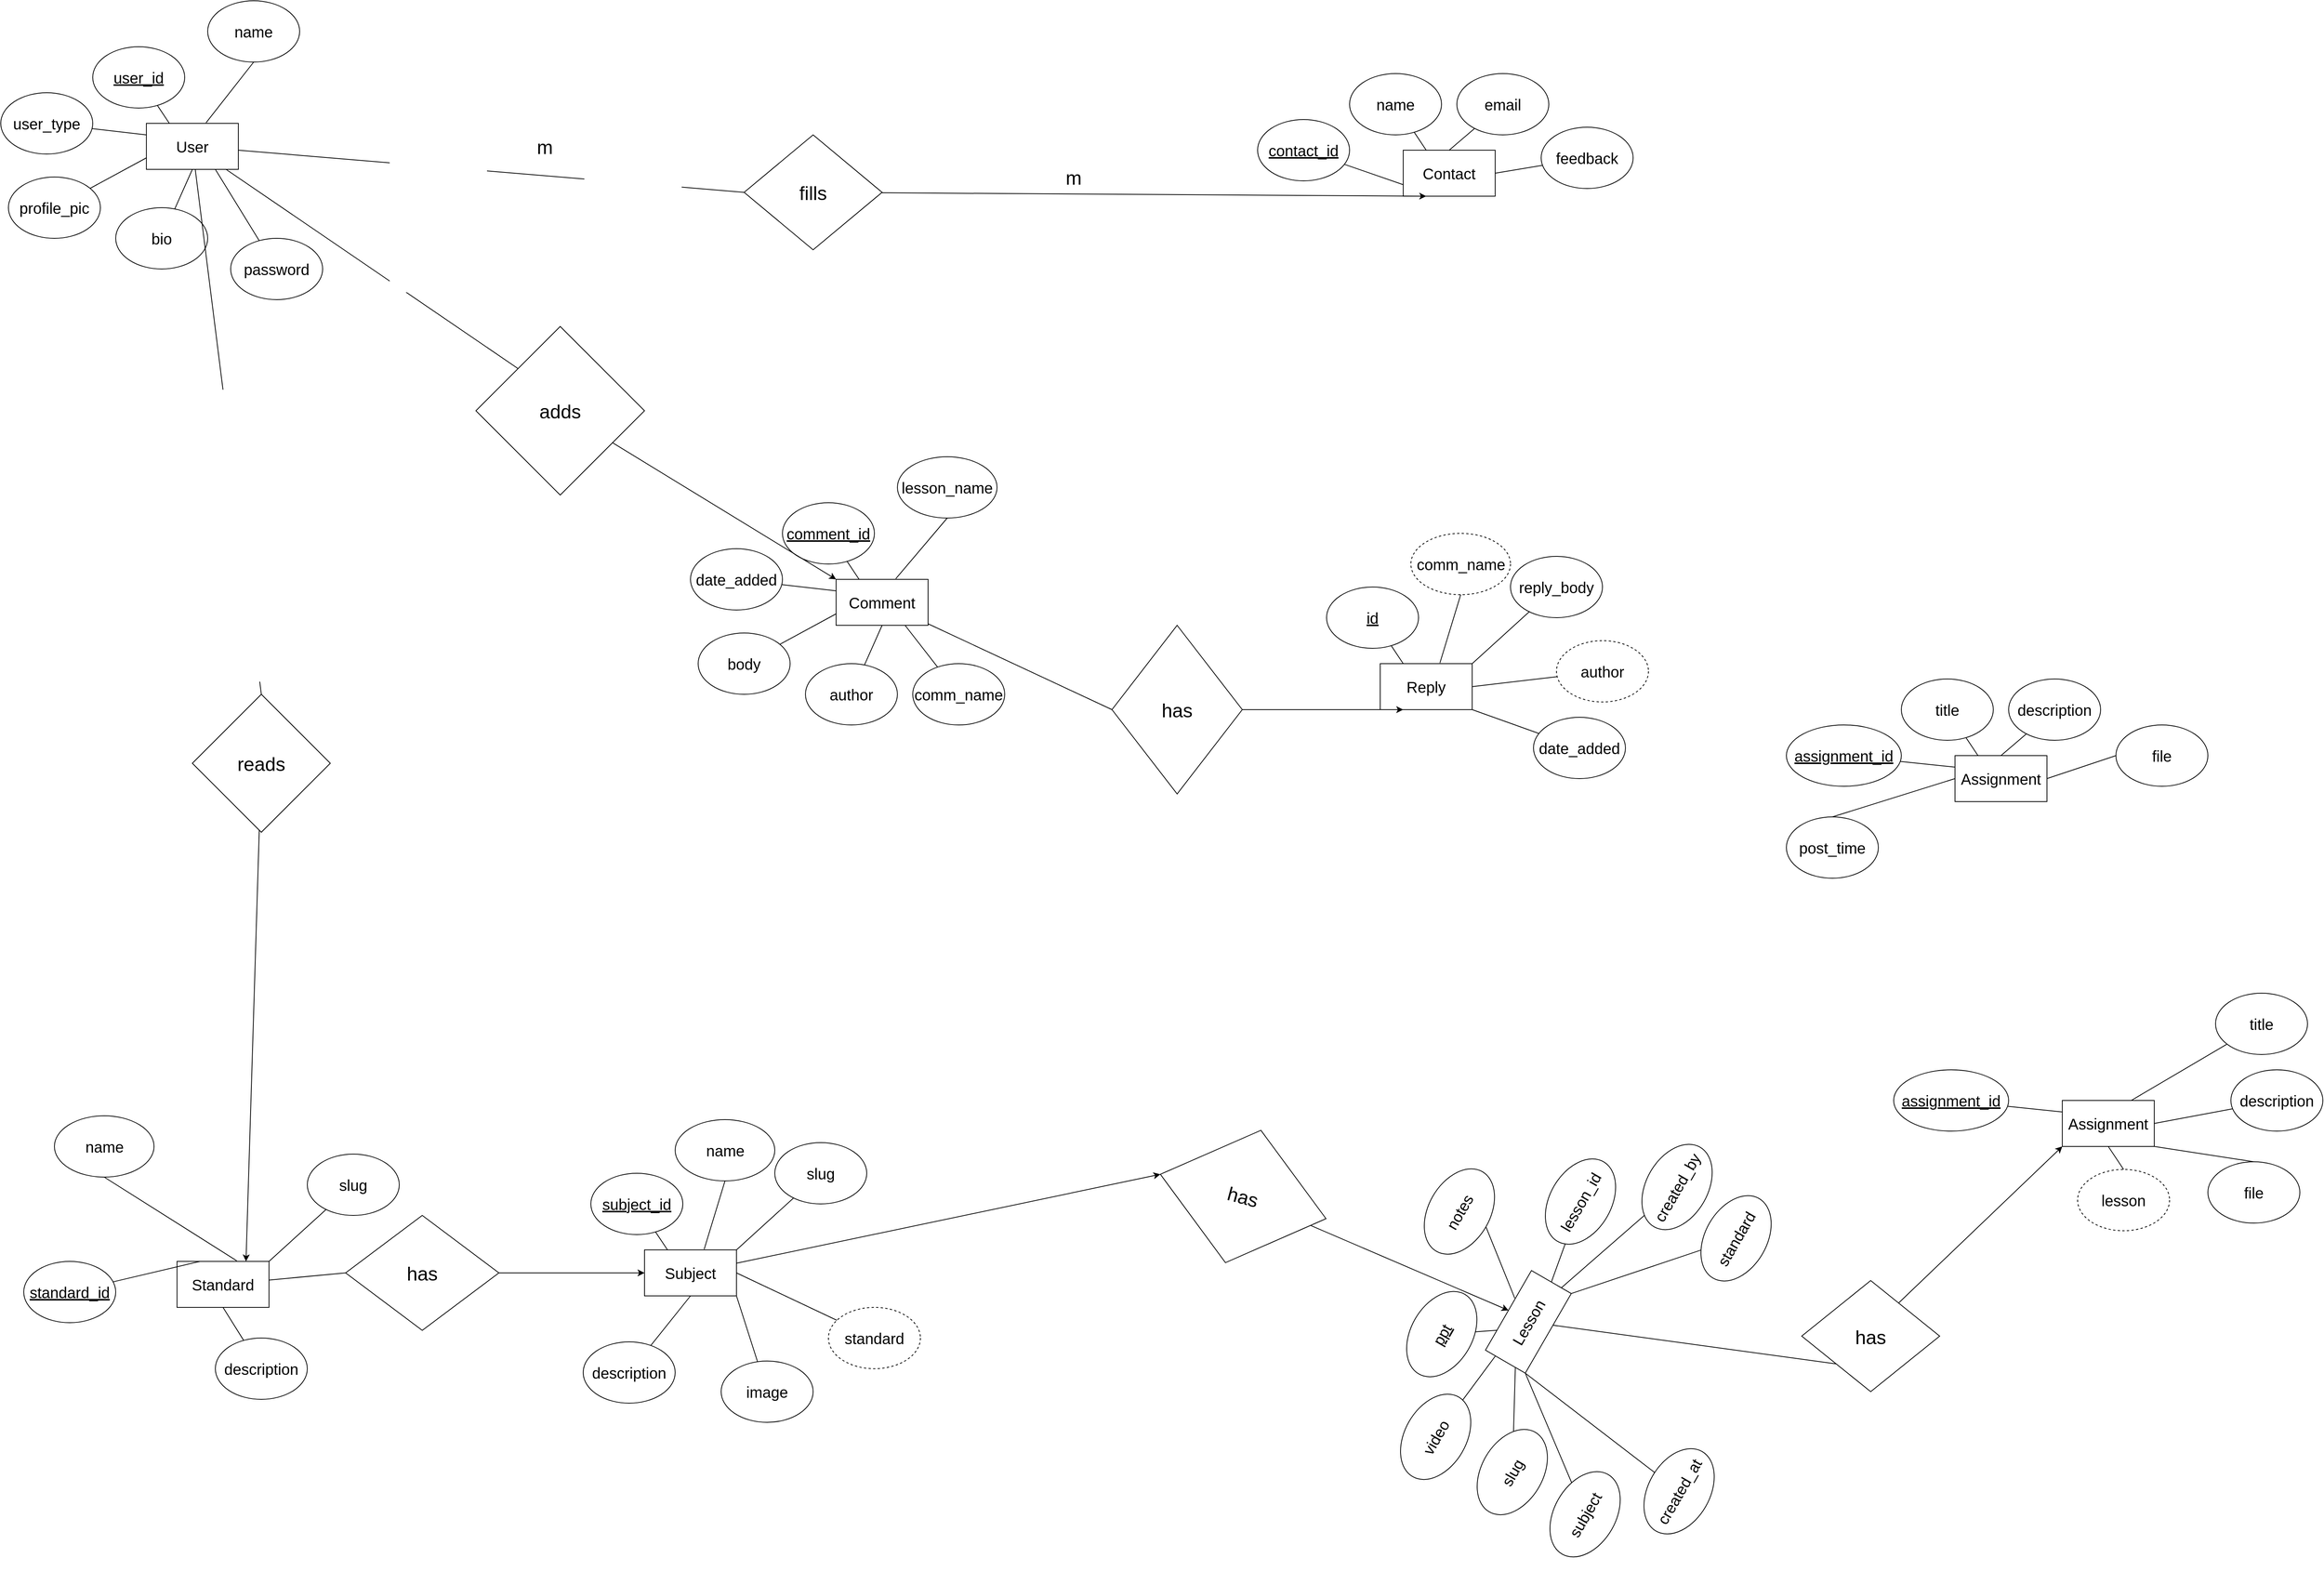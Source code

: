 <mxfile>
    <diagram id="Q6H8XPNYbtDZHGbil2yH" name="Page-1">
        <mxGraphModel dx="1054" dy="605" grid="1" gridSize="10" guides="1" tooltips="1" connect="1" arrows="1" fold="1" page="1" pageScale="1" pageWidth="850" pageHeight="1100" math="0" shadow="0">
            <root>
                <mxCell id="0"/>
                <mxCell id="1" parent="0"/>
                <mxCell id="144" value="" style="group" parent="1" vertex="1" connectable="0">
                    <mxGeometry x="20" y="15" width="420" height="390" as="geometry"/>
                </mxCell>
                <mxCell id="4" value="&lt;font style=&quot;font-size: 20px&quot;&gt;User&lt;/font&gt;" style="rounded=0;whiteSpace=wrap;html=1;fontSize=13;" parent="144" vertex="1">
                    <mxGeometry x="190" y="160" width="120" height="60" as="geometry"/>
                </mxCell>
                <mxCell id="38" style="edgeStyle=none;html=1;entryX=0.25;entryY=0;entryDx=0;entryDy=0;fontSize=20;endArrow=0;endFill=1;" parent="144" source="5" target="4" edge="1">
                    <mxGeometry relative="1" as="geometry"/>
                </mxCell>
                <mxCell id="5" value="&lt;u&gt;user_id&lt;/u&gt;" style="ellipse;whiteSpace=wrap;html=1;fontSize=20;" parent="144" vertex="1">
                    <mxGeometry x="120" y="60" width="120" height="80" as="geometry"/>
                </mxCell>
                <mxCell id="39" style="edgeStyle=none;html=1;entryX=0;entryY=0.25;entryDx=0;entryDy=0;fontSize=20;endArrow=0&#10;;endFill=1;" parent="144" source="6" target="4" edge="1">
                    <mxGeometry relative="1" as="geometry"/>
                </mxCell>
                <mxCell id="6" value="user_type" style="ellipse;whiteSpace=wrap;html=1;fontSize=20;" parent="144" vertex="1">
                    <mxGeometry y="120" width="120" height="80" as="geometry"/>
                </mxCell>
                <mxCell id="40" style="edgeStyle=none;html=1;entryX=0;entryY=0.75;entryDx=0;entryDy=0;fontSize=20;endArrow=0;endFill=1;" parent="144" source="7" target="4" edge="1">
                    <mxGeometry relative="1" as="geometry"/>
                </mxCell>
                <mxCell id="7" value="profile_pic" style="ellipse;whiteSpace=wrap;html=1;fontSize=20;" parent="144" vertex="1">
                    <mxGeometry x="10" y="230" width="120" height="80" as="geometry"/>
                </mxCell>
                <mxCell id="41" style="edgeStyle=none;shape=connector;rounded=1;html=1;entryX=0.5;entryY=1;entryDx=0;entryDy=0;labelBackgroundColor=default;fontFamily=Helvetica;fontSize=20;fontColor=default;endArrow=0;endFill=1;strokeColor=default;" parent="144" source="8" target="4" edge="1">
                    <mxGeometry relative="1" as="geometry"/>
                </mxCell>
                <mxCell id="8" value="bio" style="ellipse;whiteSpace=wrap;html=1;fontSize=20;" parent="144" vertex="1">
                    <mxGeometry x="150" y="270" width="120" height="80" as="geometry"/>
                </mxCell>
                <mxCell id="9" value="name" style="ellipse;whiteSpace=wrap;html=1;fontSize=20;" parent="144" vertex="1">
                    <mxGeometry x="270" width="120" height="80" as="geometry"/>
                </mxCell>
                <mxCell id="31" value="" style="endArrow=none;html=1;fontSize=20;exitX=0.649;exitY=-0.014;exitDx=0;exitDy=0;entryX=0.5;entryY=1;entryDx=0;entryDy=0;exitPerimeter=0;" parent="144" source="4" target="9" edge="1">
                    <mxGeometry width="50" height="50" relative="1" as="geometry">
                        <mxPoint x="260" y="120" as="sourcePoint"/>
                        <mxPoint x="310" y="70" as="targetPoint"/>
                    </mxGeometry>
                </mxCell>
                <mxCell id="10" value="password" style="ellipse;whiteSpace=wrap;html=1;fontSize=20;" parent="144" vertex="1">
                    <mxGeometry x="300" y="310" width="120" height="80" as="geometry"/>
                </mxCell>
                <mxCell id="42" style="edgeStyle=none;shape=connector;rounded=1;html=1;entryX=0.75;entryY=1;entryDx=0;entryDy=0;labelBackgroundColor=default;fontFamily=Helvetica;fontSize=20;fontColor=default;endArrow=0;endFill=1;strokeColor=default;" parent="144" source="10" target="4" edge="1">
                    <mxGeometry relative="1" as="geometry"/>
                </mxCell>
                <mxCell id="147" value="" style="group" parent="1" vertex="1" connectable="0">
                    <mxGeometry x="920" y="610" width="410" height="350" as="geometry"/>
                </mxCell>
                <mxCell id="68" value="&lt;font style=&quot;font-size: 20px&quot;&gt;Comment&lt;/font&gt;" style="rounded=0;whiteSpace=wrap;html=1;fontSize=13;" parent="147" vertex="1">
                    <mxGeometry x="190" y="160" width="120" height="60" as="geometry"/>
                </mxCell>
                <mxCell id="69" style="edgeStyle=none;html=1;entryX=0.25;entryY=0;entryDx=0;entryDy=0;fontSize=20;endArrow=0;endFill=1;" parent="147" source="70" target="68" edge="1">
                    <mxGeometry relative="1" as="geometry"/>
                </mxCell>
                <mxCell id="70" value="&lt;u&gt;comment_id&lt;/u&gt;" style="ellipse;whiteSpace=wrap;html=1;fontSize=20;" parent="147" vertex="1">
                    <mxGeometry x="120" y="60" width="120" height="80" as="geometry"/>
                </mxCell>
                <mxCell id="71" style="edgeStyle=none;html=1;entryX=0;entryY=0.25;entryDx=0;entryDy=0;fontSize=20;endArrow=0&#10;;endFill=1;" parent="147" source="72" target="68" edge="1">
                    <mxGeometry relative="1" as="geometry"/>
                </mxCell>
                <mxCell id="72" value="date_added" style="ellipse;whiteSpace=wrap;html=1;fontSize=20;" parent="147" vertex="1">
                    <mxGeometry y="120" width="120" height="80" as="geometry"/>
                </mxCell>
                <mxCell id="73" style="edgeStyle=none;html=1;entryX=0;entryY=0.75;entryDx=0;entryDy=0;fontSize=20;endArrow=0;endFill=1;" parent="147" source="74" target="68" edge="1">
                    <mxGeometry relative="1" as="geometry"/>
                </mxCell>
                <mxCell id="74" value="body" style="ellipse;whiteSpace=wrap;html=1;fontSize=20;" parent="147" vertex="1">
                    <mxGeometry x="10" y="230" width="120" height="80" as="geometry"/>
                </mxCell>
                <mxCell id="75" style="edgeStyle=none;shape=connector;rounded=1;html=1;entryX=0.5;entryY=1;entryDx=0;entryDy=0;labelBackgroundColor=default;fontFamily=Helvetica;fontSize=20;fontColor=default;endArrow=0;endFill=1;strokeColor=default;" parent="147" source="76" target="68" edge="1">
                    <mxGeometry relative="1" as="geometry"/>
                </mxCell>
                <mxCell id="76" value="author" style="ellipse;whiteSpace=wrap;html=1;fontSize=20;" parent="147" vertex="1">
                    <mxGeometry x="150" y="270" width="120" height="80" as="geometry"/>
                </mxCell>
                <mxCell id="77" value="lesson_name" style="ellipse;whiteSpace=wrap;html=1;fontSize=20;" parent="147" vertex="1">
                    <mxGeometry x="270" width="130" height="80" as="geometry"/>
                </mxCell>
                <mxCell id="78" style="edgeStyle=none;shape=connector;rounded=1;html=1;entryX=0.75;entryY=1;entryDx=0;entryDy=0;labelBackgroundColor=default;fontFamily=Helvetica;fontSize=20;fontColor=default;endArrow=0;endFill=1;strokeColor=default;" parent="147" source="79" target="68" edge="1">
                    <mxGeometry relative="1" as="geometry"/>
                </mxCell>
                <mxCell id="79" value="comm_name" style="ellipse;whiteSpace=wrap;html=1;fontSize=20;" parent="147" vertex="1">
                    <mxGeometry x="290" y="270" width="120" height="80" as="geometry"/>
                </mxCell>
                <mxCell id="80" value="" style="endArrow=none;html=1;fontSize=20;exitX=0.649;exitY=-0.014;exitDx=0;exitDy=0;entryX=0.5;entryY=1;entryDx=0;entryDy=0;exitPerimeter=0;" parent="147" source="68" target="77" edge="1">
                    <mxGeometry width="50" height="50" relative="1" as="geometry">
                        <mxPoint x="260" y="120" as="sourcePoint"/>
                        <mxPoint x="310" y="70" as="targetPoint"/>
                    </mxGeometry>
                </mxCell>
                <mxCell id="149" value="" style="group" parent="1" vertex="1" connectable="0">
                    <mxGeometry x="1750" y="710" width="420" height="320" as="geometry"/>
                </mxCell>
                <mxCell id="81" value="&lt;font style=&quot;font-size: 20px&quot;&gt;Reply&lt;/font&gt;" style="rounded=0;whiteSpace=wrap;html=1;fontSize=13;" parent="149" vertex="1">
                    <mxGeometry x="70" y="170" width="120" height="60" as="geometry"/>
                </mxCell>
                <mxCell id="82" style="edgeStyle=none;html=1;entryX=0.25;entryY=0;entryDx=0;entryDy=0;fontSize=20;endArrow=0;endFill=1;" parent="149" source="83" target="81" edge="1">
                    <mxGeometry relative="1" as="geometry"/>
                </mxCell>
                <mxCell id="83" value="&lt;u&gt;id&lt;/u&gt;" style="ellipse;whiteSpace=wrap;html=1;fontSize=20;" parent="149" vertex="1">
                    <mxGeometry y="70" width="120" height="80" as="geometry"/>
                </mxCell>
                <mxCell id="84" style="edgeStyle=none;html=1;entryX=1;entryY=1;entryDx=0;entryDy=0;fontSize=20;endArrow=0&#10;;endFill=1;" parent="149" source="85" target="81" edge="1">
                    <mxGeometry relative="1" as="geometry"/>
                </mxCell>
                <mxCell id="85" value="date_added" style="ellipse;whiteSpace=wrap;html=1;fontSize=20;" parent="149" vertex="1">
                    <mxGeometry x="270" y="240" width="120" height="80" as="geometry"/>
                </mxCell>
                <mxCell id="88" style="edgeStyle=none;shape=connector;rounded=1;html=1;entryX=1;entryY=0.5;entryDx=0;entryDy=0;labelBackgroundColor=default;fontFamily=Helvetica;fontSize=20;fontColor=default;endArrow=0;endFill=1;strokeColor=default;" parent="149" source="89" target="81" edge="1">
                    <mxGeometry relative="1" as="geometry"/>
                </mxCell>
                <mxCell id="89" value="author" style="ellipse;whiteSpace=wrap;html=1;fontSize=20;dashed=1;" parent="149" vertex="1">
                    <mxGeometry x="300" y="140" width="120" height="80" as="geometry"/>
                </mxCell>
                <mxCell id="90" value="comm_name" style="ellipse;whiteSpace=dotted;html=1;fontSize=20;dashed=1;" parent="149" vertex="1">
                    <mxGeometry x="110" width="130" height="80" as="geometry"/>
                </mxCell>
                <mxCell id="91" style="edgeStyle=none;shape=connector;rounded=1;html=1;entryX=1;entryY=0;entryDx=0;entryDy=0;labelBackgroundColor=default;fontFamily=Helvetica;fontSize=20;fontColor=default;endArrow=0;endFill=1;strokeColor=default;" parent="149" source="92" target="81" edge="1">
                    <mxGeometry relative="1" as="geometry"/>
                </mxCell>
                <mxCell id="92" value="reply_body" style="ellipse;whiteSpace=wrap;html=1;fontSize=20;" parent="149" vertex="1">
                    <mxGeometry x="240" y="30" width="120" height="80" as="geometry"/>
                </mxCell>
                <mxCell id="93" value="" style="endArrow=none;html=1;fontSize=20;exitX=0.649;exitY=-0.014;exitDx=0;exitDy=0;entryX=0.5;entryY=1;entryDx=0;entryDy=0;exitPerimeter=0;" parent="149" source="81" target="90" edge="1">
                    <mxGeometry width="50" height="50" relative="1" as="geometry">
                        <mxPoint x="140" y="130" as="sourcePoint"/>
                        <mxPoint x="190" y="80" as="targetPoint"/>
                    </mxGeometry>
                </mxCell>
                <mxCell id="157" style="edgeStyle=none;rounded=0;html=1;entryX=0;entryY=0;entryDx=0;entryDy=0;fontSize=25;startArrow=none;" parent="1" source="158" target="68" edge="1">
                    <mxGeometry relative="1" as="geometry"/>
                </mxCell>
                <mxCell id="158" value="adds" style="rhombus;whiteSpace=wrap;html=1;fontSize=25;" parent="1" vertex="1">
                    <mxGeometry x="640" y="440" width="220" height="220" as="geometry"/>
                </mxCell>
                <mxCell id="159" value="" style="edgeStyle=none;rounded=0;html=1;entryX=0;entryY=0;entryDx=0;entryDy=0;fontSize=25;endArrow=none;" parent="1" source="4" target="158" edge="1">
                    <mxGeometry relative="1" as="geometry">
                        <mxPoint x="293.729" y="210" as="sourcePoint"/>
                        <mxPoint x="1110" y="770" as="targetPoint"/>
                    </mxGeometry>
                </mxCell>
                <mxCell id="160" style="edgeStyle=none;rounded=0;html=1;entryX=0.25;entryY=1;entryDx=0;entryDy=0;fontSize=25;startArrow=none;" parent="1" source="161" target="81" edge="1">
                    <mxGeometry relative="1" as="geometry"/>
                </mxCell>
                <mxCell id="161" value="has" style="rhombus;whiteSpace=wrap;html=1;fontSize=25;" parent="1" vertex="1">
                    <mxGeometry x="1470" y="830" width="170" height="220" as="geometry"/>
                </mxCell>
                <mxCell id="162" value="" style="edgeStyle=none;rounded=0;html=1;entryX=0;entryY=0.5;entryDx=0;entryDy=0;fontSize=25;endArrow=none;" parent="1" source="68" target="161" edge="1">
                    <mxGeometry relative="1" as="geometry">
                        <mxPoint x="1230" y="812.353" as="sourcePoint"/>
                        <mxPoint x="1850" y="940" as="targetPoint"/>
                    </mxGeometry>
                </mxCell>
                <mxCell id="215" value="" style="group" parent="1" vertex="1" connectable="0">
                    <mxGeometry x="1660" y="110" width="490" height="160" as="geometry"/>
                </mxCell>
                <mxCell id="216" value="&lt;font style=&quot;font-size: 20px&quot;&gt;Contact&lt;/font&gt;" style="rounded=0;whiteSpace=wrap;html=1;fontSize=13;" parent="215" vertex="1">
                    <mxGeometry x="190" y="100" width="120" height="60" as="geometry"/>
                </mxCell>
                <mxCell id="217" style="edgeStyle=none;shape=connector;rounded=1;html=1;entryX=0.25;entryY=0;entryDx=0;entryDy=0;labelBackgroundColor=default;fontFamily=Helvetica;fontSize=20;fontColor=default;endArrow=0;endFill=1;strokeColor=default;" parent="215" source="218" target="216" edge="1">
                    <mxGeometry relative="1" as="geometry"/>
                </mxCell>
                <mxCell id="218" value="name" style="ellipse;whiteSpace=wrap;html=1;fontSize=20;" parent="215" vertex="1">
                    <mxGeometry x="120" width="120" height="80" as="geometry"/>
                </mxCell>
                <mxCell id="219" style="edgeStyle=none;shape=connector;rounded=1;html=1;entryX=0;entryY=0.75;entryDx=0;entryDy=0;labelBackgroundColor=default;fontFamily=Helvetica;fontSize=20;fontColor=default;endArrow=0;endFill=1;strokeColor=default;" parent="215" source="220" target="216" edge="1">
                    <mxGeometry relative="1" as="geometry"/>
                </mxCell>
                <mxCell id="220" value="&lt;u&gt;contact_id&lt;/u&gt;" style="ellipse;whiteSpace=wrap;html=1;fontSize=20;" parent="215" vertex="1">
                    <mxGeometry y="60" width="120" height="80" as="geometry"/>
                </mxCell>
                <mxCell id="221" style="edgeStyle=none;shape=connector;rounded=1;html=1;entryX=0.5;entryY=0;entryDx=0;entryDy=0;labelBackgroundColor=default;fontFamily=Helvetica;fontSize=20;fontColor=default;endArrow=0;endFill=1;strokeColor=default;" parent="215" source="222" target="216" edge="1">
                    <mxGeometry relative="1" as="geometry"/>
                </mxCell>
                <mxCell id="222" value="email" style="ellipse;whiteSpace=wrap;html=1;fontSize=20;" parent="215" vertex="1">
                    <mxGeometry x="260" width="120" height="80" as="geometry"/>
                </mxCell>
                <mxCell id="223" style="edgeStyle=none;shape=connector;rounded=1;html=1;entryX=1;entryY=0.5;entryDx=0;entryDy=0;labelBackgroundColor=default;fontFamily=Helvetica;fontSize=20;fontColor=default;endArrow=0;endFill=1;strokeColor=default;" parent="215" source="224" target="216" edge="1">
                    <mxGeometry relative="1" as="geometry"/>
                </mxCell>
                <mxCell id="224" value="feedback" style="ellipse;whiteSpace=wrap;html=1;fontSize=20;" parent="215" vertex="1">
                    <mxGeometry x="370" y="70" width="120" height="80" as="geometry"/>
                </mxCell>
                <mxCell id="225" value="" style="group" parent="1" vertex="1" connectable="0">
                    <mxGeometry x="180" y="1490" width="360" height="350" as="geometry"/>
                </mxCell>
                <mxCell id="226" value="&lt;font style=&quot;font-size: 20px&quot;&gt;Standard&lt;/font&gt;" style="rounded=0;whiteSpace=wrap;html=1;fontSize=13;" parent="225" vertex="1">
                    <mxGeometry x="70" y="170" width="120" height="60" as="geometry"/>
                </mxCell>
                <mxCell id="230" style="edgeStyle=none;shape=connector;rounded=1;html=1;entryX=1;entryY=0;entryDx=0;entryDy=0;labelBackgroundColor=default;fontFamily=Helvetica;fontSize=20;fontColor=default;endArrow=0;endFill=1;strokeColor=default;" parent="225" source="231" target="226" edge="1">
                    <mxGeometry relative="1" as="geometry"/>
                </mxCell>
                <mxCell id="231" value="slug" style="ellipse;whiteSpace=wrap;html=1;fontSize=20;" parent="225" vertex="1">
                    <mxGeometry x="240" y="30" width="120" height="80" as="geometry"/>
                </mxCell>
                <mxCell id="233" style="edgeStyle=none;html=1;entryX=0.5;entryY=1;entryDx=0;entryDy=0;fontSize=20;endArrow=0&#10;;endFill=1;" parent="225" source="234" target="226" edge="1">
                    <mxGeometry relative="1" as="geometry">
                        <mxPoint x="40" y="260" as="targetPoint"/>
                    </mxGeometry>
                </mxCell>
                <mxCell id="234" value="description" style="ellipse;whiteSpace=wrap;html=1;fontSize=20;" parent="225" vertex="1">
                    <mxGeometry x="120" y="270" width="120" height="80" as="geometry"/>
                </mxCell>
                <mxCell id="235" value="" style="group" parent="1" vertex="1" connectable="0">
                    <mxGeometry x="790" y="1475" width="420" height="350" as="geometry"/>
                </mxCell>
                <mxCell id="236" value="&lt;font style=&quot;font-size: 20px&quot;&gt;Subject&lt;/font&gt;" style="rounded=0;whiteSpace=wrap;html=1;fontSize=13;" parent="235" vertex="1">
                    <mxGeometry x="70" y="170" width="120" height="60" as="geometry"/>
                </mxCell>
                <mxCell id="237" style="edgeStyle=none;html=1;entryX=0.25;entryY=0;entryDx=0;entryDy=0;fontSize=20;endArrow=0;endFill=1;" parent="235" source="238" target="236" edge="1">
                    <mxGeometry relative="1" as="geometry"/>
                </mxCell>
                <mxCell id="238" value="&lt;u&gt;subject_id&lt;/u&gt;" style="ellipse;whiteSpace=wrap;html=1;fontSize=20;" parent="235" vertex="1">
                    <mxGeometry y="70" width="120" height="80" as="geometry"/>
                </mxCell>
                <mxCell id="241" style="edgeStyle=none;shape=connector;rounded=1;html=1;entryX=1;entryY=0.5;entryDx=0;entryDy=0;labelBackgroundColor=default;fontFamily=Helvetica;fontSize=20;fontColor=default;endArrow=0;endFill=1;strokeColor=default;" parent="235" source="242" target="236" edge="1">
                    <mxGeometry relative="1" as="geometry"/>
                </mxCell>
                <mxCell id="242" value="standard" style="ellipse;whiteSpace=wrap;html=1;fontSize=20;dashed=1;" parent="235" vertex="1">
                    <mxGeometry x="310" y="245" width="120" height="80" as="geometry"/>
                </mxCell>
                <mxCell id="243" value="name" style="ellipse;whiteSpace=dotted;html=1;fontSize=20;" parent="235" vertex="1">
                    <mxGeometry x="110" width="130" height="80" as="geometry"/>
                </mxCell>
                <mxCell id="244" style="edgeStyle=none;shape=connector;rounded=1;html=1;entryX=1;entryY=0;entryDx=0;entryDy=0;labelBackgroundColor=default;fontFamily=Helvetica;fontSize=20;fontColor=default;endArrow=0;endFill=1;strokeColor=default;" parent="235" source="245" target="236" edge="1">
                    <mxGeometry relative="1" as="geometry"/>
                </mxCell>
                <mxCell id="245" value="slug" style="ellipse;whiteSpace=wrap;html=1;fontSize=20;" parent="235" vertex="1">
                    <mxGeometry x="240" y="30" width="120" height="80" as="geometry"/>
                </mxCell>
                <mxCell id="246" value="" style="endArrow=none;html=1;fontSize=20;exitX=0.649;exitY=-0.014;exitDx=0;exitDy=0;entryX=0.5;entryY=1;entryDx=0;entryDy=0;exitPerimeter=0;" parent="235" source="236" target="243" edge="1">
                    <mxGeometry width="50" height="50" relative="1" as="geometry">
                        <mxPoint x="140" y="130" as="sourcePoint"/>
                        <mxPoint x="190" y="80" as="targetPoint"/>
                    </mxGeometry>
                </mxCell>
                <mxCell id="247" style="edgeStyle=none;html=1;entryX=0.5;entryY=1;entryDx=0;entryDy=0;fontSize=20;endArrow=0&#10;;endFill=1;" parent="235" source="248" target="236" edge="1">
                    <mxGeometry relative="1" as="geometry">
                        <mxPoint x="40" y="260" as="targetPoint"/>
                    </mxGeometry>
                </mxCell>
                <mxCell id="248" value="description" style="ellipse;whiteSpace=wrap;html=1;fontSize=20;" parent="235" vertex="1">
                    <mxGeometry x="-10" y="290" width="120" height="80" as="geometry"/>
                </mxCell>
                <mxCell id="327" value="" style="group" parent="1" vertex="1" connectable="0">
                    <mxGeometry x="2490" y="1350" width="530" height="270" as="geometry"/>
                </mxCell>
                <mxCell id="328" value="&lt;font style=&quot;font-size: 20px&quot;&gt;Assignment&lt;/font&gt;" style="rounded=0;whiteSpace=wrap;html=1;fontSize=13;" parent="327" vertex="1">
                    <mxGeometry x="220" y="100" width="120" height="60" as="geometry"/>
                </mxCell>
                <mxCell id="329" style="edgeStyle=none;shape=connector;rounded=1;html=1;entryX=0.75;entryY=0;entryDx=0;entryDy=0;labelBackgroundColor=default;fontFamily=Helvetica;fontSize=20;fontColor=default;endArrow=0;endFill=1;strokeColor=default;" parent="327" source="330" target="328" edge="1">
                    <mxGeometry relative="1" as="geometry"/>
                </mxCell>
                <mxCell id="330" value="title" style="ellipse;whiteSpace=wrap;html=1;fontSize=20;" parent="327" vertex="1">
                    <mxGeometry x="420" y="-40" width="120" height="80" as="geometry"/>
                </mxCell>
                <mxCell id="331" style="edgeStyle=none;shape=connector;rounded=1;html=1;entryX=0;entryY=0.25;entryDx=0;entryDy=0;labelBackgroundColor=default;fontFamily=Helvetica;fontSize=20;fontColor=default;endArrow=0;endFill=1;strokeColor=default;" parent="327" source="332" target="328" edge="1">
                    <mxGeometry relative="1" as="geometry"/>
                </mxCell>
                <mxCell id="332" value="&lt;u&gt;assignment_id&lt;/u&gt;" style="ellipse;whiteSpace=wrap;html=1;fontSize=20;" parent="327" vertex="1">
                    <mxGeometry y="60" width="150" height="80" as="geometry"/>
                </mxCell>
                <mxCell id="333" style="edgeStyle=none;shape=connector;rounded=1;html=1;entryX=1;entryY=0.5;entryDx=0;entryDy=0;labelBackgroundColor=default;fontFamily=Helvetica;fontSize=20;fontColor=default;endArrow=0;endFill=1;strokeColor=default;" parent="327" source="334" target="328" edge="1">
                    <mxGeometry relative="1" as="geometry"/>
                </mxCell>
                <mxCell id="334" value="description" style="ellipse;whiteSpace=wrap;html=1;fontSize=20;" parent="327" vertex="1">
                    <mxGeometry x="440" y="60" width="120" height="80" as="geometry"/>
                </mxCell>
                <mxCell id="337" value="&lt;font style=&quot;font-size: 20px&quot;&gt;file&lt;/font&gt;" style="ellipse;whiteSpace=wrap;html=1;" parent="327" vertex="1">
                    <mxGeometry x="410" y="180" width="120" height="80" as="geometry"/>
                </mxCell>
                <mxCell id="338" value="&lt;font style=&quot;font-size: 20px&quot;&gt;lesson&lt;/font&gt;" style="ellipse;whiteSpace=wrap;html=1;dashed=1;" parent="327" vertex="1">
                    <mxGeometry x="240" y="190" width="120" height="80" as="geometry"/>
                </mxCell>
                <mxCell id="339" style="edgeStyle=none;shape=connector;rounded=1;html=1;entryX=0.5;entryY=1;entryDx=0;entryDy=0;labelBackgroundColor=default;fontFamily=Helvetica;fontSize=20;fontColor=default;endArrow=0;endFill=1;strokeColor=default;exitX=0.5;exitY=0;exitDx=0;exitDy=0;" parent="327" source="338" target="328" edge="1">
                    <mxGeometry relative="1" as="geometry">
                        <mxPoint x="149.824" y="130.118" as="sourcePoint"/>
                        <mxPoint x="230" y="155" as="targetPoint"/>
                    </mxGeometry>
                </mxCell>
                <mxCell id="340" style="edgeStyle=none;shape=connector;rounded=1;html=1;entryX=1;entryY=1;entryDx=0;entryDy=0;labelBackgroundColor=default;fontFamily=Helvetica;fontSize=20;fontColor=default;endArrow=0;endFill=1;strokeColor=default;exitX=0.5;exitY=0;exitDx=0;exitDy=0;" parent="327" source="337" target="328" edge="1">
                    <mxGeometry relative="1" as="geometry">
                        <mxPoint x="380" y="200" as="sourcePoint"/>
                        <mxPoint x="360" y="170" as="targetPoint"/>
                        <Array as="points"/>
                    </mxGeometry>
                </mxCell>
                <mxCell id="375" style="edgeStyle=none;rounded=0;html=1;entryX=0;entryY=1;entryDx=0;entryDy=0;fontSize=25;startArrow=none;" parent="1" source="376" target="328" edge="1">
                    <mxGeometry relative="1" as="geometry">
                        <Array as="points">
                            <mxPoint x="2480" y="1730"/>
                        </Array>
                    </mxGeometry>
                </mxCell>
                <mxCell id="341" value="&lt;font style=&quot;font-size: 20px&quot;&gt;Lesson&lt;/font&gt;" style="rounded=0;whiteSpace=wrap;html=1;fontSize=13;rotation=-60;" parent="1" vertex="1">
                    <mxGeometry x="1953.326" y="1708.905" width="120" height="60" as="geometry"/>
                </mxCell>
                <mxCell id="342" style="edgeStyle=none;html=1;entryX=0.25;entryY=0;entryDx=0;entryDy=0;fontSize=20;endArrow=0;endFill=1;" parent="1" source="343" target="341" edge="1">
                    <mxGeometry relative="1" as="geometry"/>
                </mxCell>
                <mxCell id="343" value="&lt;u&gt;ppt&lt;/u&gt;" style="ellipse;whiteSpace=wrap;html=1;fontSize=20;rotation=-60;" parent="1" vertex="1">
                    <mxGeometry x="1840.326" y="1714.905" width="120" height="80" as="geometry"/>
                </mxCell>
                <mxCell id="344" style="edgeStyle=none;html=1;entryX=0;entryY=0.25;entryDx=0;entryDy=0;fontSize=20;endArrow=0&#10;;endFill=1;" parent="1" source="345" target="341" edge="1">
                    <mxGeometry relative="1" as="geometry"/>
                </mxCell>
                <mxCell id="345" value="video" style="ellipse;whiteSpace=wrap;html=1;fontSize=20;rotation=-60;" parent="1" vertex="1">
                    <mxGeometry x="1832.326" y="1848.905" width="120" height="80" as="geometry"/>
                </mxCell>
                <mxCell id="346" style="edgeStyle=none;html=1;entryX=0;entryY=0.75;entryDx=0;entryDy=0;fontSize=20;endArrow=0;endFill=1;" parent="1" source="347" target="341" edge="1">
                    <mxGeometry relative="1" as="geometry"/>
                </mxCell>
                <mxCell id="347" value="slug" style="ellipse;whiteSpace=wrap;html=1;fontSize=20;rotation=-60;" parent="1" vertex="1">
                    <mxGeometry x="1932.326" y="1894.905" width="120" height="80" as="geometry"/>
                </mxCell>
                <mxCell id="349" value="notes" style="ellipse;whiteSpace=wrap;html=1;fontSize=20;rotation=-60;" parent="1" vertex="1">
                    <mxGeometry x="1863.326" y="1554.905" width="120" height="80" as="geometry"/>
                </mxCell>
                <mxCell id="350" style="edgeStyle=none;shape=connector;rounded=1;html=1;entryX=0;entryY=1;entryDx=0;entryDy=0;labelBackgroundColor=default;fontFamily=Helvetica;fontSize=20;fontColor=default;endArrow=0;endFill=1;strokeColor=default;" parent="1" source="351" target="341" edge="1">
                    <mxGeometry relative="1" as="geometry"/>
                </mxCell>
                <mxCell id="351" value="subject" style="ellipse;whiteSpace=wrap;html=1;fontSize=20;rotation=-60;" parent="1" vertex="1">
                    <mxGeometry x="2027.326" y="1949.995" width="120" height="80" as="geometry"/>
                </mxCell>
                <mxCell id="352" value="" style="endArrow=none;html=1;fontSize=20;exitX=0.649;exitY=-0.014;exitDx=0;exitDy=0;entryX=0.5;entryY=1;entryDx=0;entryDy=0;exitPerimeter=0;" parent="1" source="341" target="349" edge="1">
                    <mxGeometry width="50" height="50" relative="1" as="geometry">
                        <mxPoint x="528.326" y="421.355" as="sourcePoint"/>
                        <mxPoint x="509.326" y="353.355" as="targetPoint"/>
                    </mxGeometry>
                </mxCell>
                <mxCell id="353" style="edgeStyle=none;shape=connector;rounded=1;html=1;entryX=1;entryY=0.5;entryDx=0;entryDy=0;labelBackgroundColor=default;fontFamily=Helvetica;fontSize=20;fontColor=default;endArrow=0;endFill=1;strokeColor=default;" parent="1" source="354" target="341" edge="1">
                    <mxGeometry relative="1" as="geometry"/>
                </mxCell>
                <mxCell id="354" value="lesson_id" style="ellipse;whiteSpace=wrap;html=1;fontFamily=Helvetica;fontSize=20;fontColor=default;rotation=-60;" parent="1" vertex="1">
                    <mxGeometry x="2021.326" y="1541.905" width="120" height="80" as="geometry"/>
                </mxCell>
                <mxCell id="355" style="edgeStyle=none;shape=connector;rounded=1;html=1;entryX=1;entryY=0.75;entryDx=0;entryDy=0;labelBackgroundColor=default;fontFamily=Helvetica;fontSize=20;fontColor=default;endArrow=0;endFill=1;strokeColor=default;" parent="1" source="356" target="341" edge="1">
                    <mxGeometry relative="1" as="geometry"/>
                </mxCell>
                <mxCell id="356" value="created_by" style="ellipse;whiteSpace=wrap;html=1;fontFamily=Helvetica;fontSize=20;fontColor=default;rotation=-60;" parent="1" vertex="1">
                    <mxGeometry x="2147.326" y="1522.905" width="120" height="80" as="geometry"/>
                </mxCell>
                <mxCell id="357" style="edgeStyle=none;shape=connector;rounded=1;html=1;entryX=1;entryY=1;entryDx=0;entryDy=0;labelBackgroundColor=default;fontFamily=Helvetica;fontSize=20;fontColor=default;endArrow=0;endFill=1;strokeColor=default;" parent="1" source="358" target="341" edge="1">
                    <mxGeometry relative="1" as="geometry"/>
                </mxCell>
                <mxCell id="358" value="standard" style="ellipse;whiteSpace=wrap;html=1;fontFamily=Helvetica;fontSize=20;fontColor=default;rotation=-60;" parent="1" vertex="1">
                    <mxGeometry x="2224.326" y="1589.905" width="120" height="80" as="geometry"/>
                </mxCell>
                <mxCell id="359" style="edgeStyle=none;shape=connector;rounded=1;html=1;entryX=0;entryY=1;entryDx=0;entryDy=0;labelBackgroundColor=default;fontFamily=Helvetica;fontSize=20;fontColor=default;endArrow=0;endFill=1;strokeColor=default;" parent="1" source="360" target="341" edge="1">
                    <mxGeometry relative="1" as="geometry"/>
                </mxCell>
                <mxCell id="360" value="created_at" style="ellipse;whiteSpace=wrap;html=1;fontFamily=Helvetica;fontSize=20;fontColor=default;rotation=-60;" parent="1" vertex="1">
                    <mxGeometry x="2149.996" y="1919.995" width="120" height="80" as="geometry"/>
                </mxCell>
                <mxCell id="361" style="edgeStyle=none;rounded=0;html=1;entryX=0.5;entryY=0;entryDx=0;entryDy=0;fontSize=20;startArrow=none;" parent="1" source="362" target="341" edge="1">
                    <mxGeometry relative="1" as="geometry"/>
                </mxCell>
                <mxCell id="362" value="&lt;font style=&quot;font-size: 25px&quot;&gt;has&lt;/font&gt;" style="rhombus;whiteSpace=wrap;html=1;fontSize=20;rotation=15;" parent="1" vertex="1">
                    <mxGeometry x="1529.326" y="1485.905" width="223.72" height="178.79" as="geometry"/>
                </mxCell>
                <mxCell id="240" value="image" style="ellipse;whiteSpace=wrap;html=1;fontSize=20;" parent="1" vertex="1">
                    <mxGeometry x="960" y="1790" width="120" height="80" as="geometry"/>
                </mxCell>
                <mxCell id="239" style="edgeStyle=none;html=1;entryX=1;entryY=1;entryDx=0;entryDy=0;fontSize=20;endArrow=0&#10;;endFill=1;" parent="1" source="240" target="236" edge="1">
                    <mxGeometry relative="1" as="geometry"/>
                </mxCell>
                <mxCell id="365" style="edgeStyle=none;rounded=0;html=1;entryX=0;entryY=0.5;entryDx=0;entryDy=0;fontSize=25;" parent="1" source="236" target="362" edge="1">
                    <mxGeometry relative="1" as="geometry"/>
                </mxCell>
                <mxCell id="366" style="edgeStyle=none;rounded=0;html=1;entryX=0;entryY=0.5;entryDx=0;entryDy=0;fontSize=25;startArrow=none;" parent="1" source="367" target="236" edge="1">
                    <mxGeometry relative="1" as="geometry"/>
                </mxCell>
                <mxCell id="367" value="has" style="rhombus;whiteSpace=wrap;html=1;fontSize=25;" parent="1" vertex="1">
                    <mxGeometry x="470" y="1600" width="200" height="150" as="geometry"/>
                </mxCell>
                <mxCell id="368" value="" style="edgeStyle=none;rounded=0;html=1;entryX=0;entryY=0.5;entryDx=0;entryDy=0;fontSize=25;endArrow=none;" parent="1" source="226" target="367" edge="1">
                    <mxGeometry relative="1" as="geometry">
                        <mxPoint x="370" y="1688.364" as="sourcePoint"/>
                        <mxPoint x="860" y="1675" as="targetPoint"/>
                    </mxGeometry>
                </mxCell>
                <mxCell id="228" value="&lt;u&gt;standard_id&lt;/u&gt;" style="ellipse;whiteSpace=wrap;html=1;fontSize=20;" parent="1" vertex="1">
                    <mxGeometry x="50" y="1660" width="120" height="80" as="geometry"/>
                </mxCell>
                <mxCell id="227" style="edgeStyle=none;html=1;entryX=0.25;entryY=0;entryDx=0;entryDy=0;fontSize=20;endArrow=0;endFill=1;" parent="1" source="228" target="226" edge="1">
                    <mxGeometry relative="1" as="geometry"/>
                </mxCell>
                <mxCell id="229" value="name" style="ellipse;whiteSpace=dotted;html=1;fontSize=20;" parent="1" vertex="1">
                    <mxGeometry x="90" y="1470" width="130" height="80" as="geometry"/>
                </mxCell>
                <mxCell id="232" value="" style="endArrow=none;html=1;fontSize=20;exitX=0.649;exitY=-0.014;exitDx=0;exitDy=0;entryX=0.5;entryY=1;entryDx=0;entryDy=0;exitPerimeter=0;" parent="1" source="226" target="229" edge="1">
                    <mxGeometry width="50" height="50" relative="1" as="geometry">
                        <mxPoint x="320" y="1620" as="sourcePoint"/>
                        <mxPoint x="370" y="1570" as="targetPoint"/>
                    </mxGeometry>
                </mxCell>
                <mxCell id="369" style="edgeStyle=none;rounded=0;html=1;fontSize=25;entryX=0.75;entryY=0;entryDx=0;entryDy=0;startArrow=none;" parent="1" source="370" target="226" edge="1">
                    <mxGeometry relative="1" as="geometry">
                        <mxPoint x="340" y="1531.111" as="targetPoint"/>
                    </mxGeometry>
                </mxCell>
                <mxCell id="370" value="reads" style="rhombus;whiteSpace=wrap;html=1;fontSize=25;" parent="1" vertex="1">
                    <mxGeometry x="270" y="920" width="180" height="180" as="geometry"/>
                </mxCell>
                <mxCell id="371" value="" style="edgeStyle=none;rounded=0;html=1;fontSize=25;entryX=0.5;entryY=0;entryDx=0;entryDy=0;endArrow=none;" parent="1" source="4" target="370" edge="1">
                    <mxGeometry relative="1" as="geometry">
                        <mxPoint x="340" y="1660" as="targetPoint"/>
                        <mxPoint x="271.443" y="235" as="sourcePoint"/>
                    </mxGeometry>
                </mxCell>
                <mxCell id="372" style="edgeStyle=none;rounded=0;html=1;entryX=0.25;entryY=1;entryDx=0;entryDy=0;fontSize=25;startArrow=none;" parent="1" source="373" target="216" edge="1">
                    <mxGeometry relative="1" as="geometry"/>
                </mxCell>
                <mxCell id="373" value="fills" style="rhombus;whiteSpace=wrap;html=1;fontSize=25;" parent="1" vertex="1">
                    <mxGeometry x="990" y="190" width="180" height="150" as="geometry"/>
                </mxCell>
                <mxCell id="374" value="" style="edgeStyle=none;rounded=0;html=1;entryX=0;entryY=0.5;entryDx=0;entryDy=0;fontSize=25;endArrow=none;" parent="1" source="4" target="373" edge="1">
                    <mxGeometry relative="1" as="geometry">
                        <mxPoint x="330" y="207.422" as="sourcePoint"/>
                        <mxPoint x="1880" y="270" as="targetPoint"/>
                    </mxGeometry>
                </mxCell>
                <mxCell id="376" value="has" style="rhombus;whiteSpace=wrap;html=1;fontSize=25;" parent="1" vertex="1">
                    <mxGeometry x="2370" y="1685" width="180" height="145" as="geometry"/>
                </mxCell>
                <mxCell id="377" value="" style="edgeStyle=none;rounded=0;html=1;entryX=0;entryY=1;entryDx=0;entryDy=0;fontSize=25;endArrow=none;" parent="1" source="341" target="376" edge="1">
                    <mxGeometry relative="1" as="geometry">
                        <mxPoint x="2048.353" y="1738.237" as="sourcePoint"/>
                        <mxPoint x="2665" y="1500" as="targetPoint"/>
                        <Array as="points"/>
                    </mxGeometry>
                </mxCell>
                <mxCell id="378" value="m" style="text;html=1;strokeColor=none;fillColor=none;align=center;verticalAlign=middle;whiteSpace=wrap;rounded=0;fontSize=25;" parent="1" vertex="1">
                    <mxGeometry x="700" y="190" width="60" height="30" as="geometry"/>
                </mxCell>
                <mxCell id="379" value="m" style="text;html=1;strokeColor=none;fillColor=none;align=center;verticalAlign=middle;whiteSpace=wrap;rounded=0;fontSize=25;" parent="1" vertex="1">
                    <mxGeometry x="1390" y="230" width="60" height="30" as="geometry"/>
                </mxCell>
                <mxCell id="380" value="" style="group" vertex="1" connectable="0" parent="1">
                    <mxGeometry x="2350" y="900" width="530" height="270" as="geometry"/>
                </mxCell>
                <mxCell id="381" value="&lt;font style=&quot;font-size: 20px&quot;&gt;Assignment&lt;/font&gt;" style="rounded=0;whiteSpace=wrap;html=1;fontSize=13;" vertex="1" parent="380">
                    <mxGeometry x="220" y="100" width="120" height="60" as="geometry"/>
                </mxCell>
                <mxCell id="382" style="edgeStyle=none;shape=connector;rounded=1;html=1;entryX=0.25;entryY=0;entryDx=0;entryDy=0;labelBackgroundColor=default;fontFamily=Helvetica;fontSize=20;fontColor=default;endArrow=0;endFill=1;strokeColor=default;" edge="1" parent="380" source="383" target="381">
                    <mxGeometry relative="1" as="geometry"/>
                </mxCell>
                <mxCell id="383" value="title" style="ellipse;whiteSpace=wrap;html=1;fontSize=20;" vertex="1" parent="380">
                    <mxGeometry x="150" width="120" height="80" as="geometry"/>
                </mxCell>
                <mxCell id="384" style="edgeStyle=none;shape=connector;rounded=1;html=1;entryX=0;entryY=0.25;entryDx=0;entryDy=0;labelBackgroundColor=default;fontFamily=Helvetica;fontSize=20;fontColor=default;endArrow=0;endFill=1;strokeColor=default;" edge="1" parent="380" source="385" target="381">
                    <mxGeometry relative="1" as="geometry"/>
                </mxCell>
                <mxCell id="385" value="&lt;u&gt;assignment_id&lt;/u&gt;" style="ellipse;whiteSpace=wrap;html=1;fontSize=20;" vertex="1" parent="380">
                    <mxGeometry y="60" width="150" height="80" as="geometry"/>
                </mxCell>
                <mxCell id="386" style="edgeStyle=none;shape=connector;rounded=1;html=1;entryX=0.5;entryY=0;entryDx=0;entryDy=0;labelBackgroundColor=default;fontFamily=Helvetica;fontSize=20;fontColor=default;endArrow=0;endFill=1;strokeColor=default;" edge="1" parent="380" source="387" target="381">
                    <mxGeometry relative="1" as="geometry"/>
                </mxCell>
                <mxCell id="387" value="description" style="ellipse;whiteSpace=wrap;html=1;fontSize=20;" vertex="1" parent="380">
                    <mxGeometry x="290" width="120" height="80" as="geometry"/>
                </mxCell>
                <mxCell id="388" value="&lt;font style=&quot;font-size: 20px&quot;&gt;file&lt;/font&gt;" style="ellipse;whiteSpace=wrap;html=1;" vertex="1" parent="380">
                    <mxGeometry x="430" y="60" width="120" height="80" as="geometry"/>
                </mxCell>
                <mxCell id="389" value="&lt;font style=&quot;font-size: 20px&quot;&gt;post_time&lt;/font&gt;" style="ellipse;whiteSpace=wrap;html=1;" vertex="1" parent="380">
                    <mxGeometry y="180" width="120" height="80" as="geometry"/>
                </mxCell>
                <mxCell id="390" style="edgeStyle=none;shape=connector;rounded=1;html=1;entryX=0;entryY=0.5;entryDx=0;entryDy=0;labelBackgroundColor=default;fontFamily=Helvetica;fontSize=20;fontColor=default;endArrow=0;endFill=1;strokeColor=default;exitX=0.5;exitY=0;exitDx=0;exitDy=0;" edge="1" parent="380" source="389" target="381">
                    <mxGeometry relative="1" as="geometry">
                        <mxPoint x="149.824" y="130.118" as="sourcePoint"/>
                        <mxPoint x="230" y="155" as="targetPoint"/>
                    </mxGeometry>
                </mxCell>
                <mxCell id="391" style="edgeStyle=none;shape=connector;rounded=1;html=1;entryX=1;entryY=0.5;entryDx=0;entryDy=0;labelBackgroundColor=default;fontFamily=Helvetica;fontSize=20;fontColor=default;endArrow=0;endFill=1;strokeColor=default;exitX=0;exitY=0.5;exitDx=0;exitDy=0;" edge="1" parent="380" source="388" target="381">
                    <mxGeometry relative="1" as="geometry">
                        <mxPoint x="380" y="200" as="sourcePoint"/>
                        <mxPoint x="360" y="170" as="targetPoint"/>
                        <Array as="points"/>
                    </mxGeometry>
                </mxCell>
            </root>
        </mxGraphModel>
    </diagram>
</mxfile>
